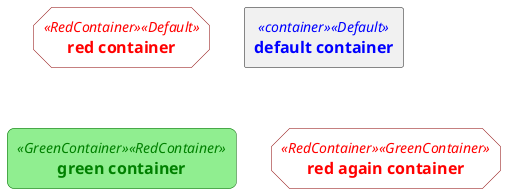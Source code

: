 {
  "sha1": "ob27zj83ilkwxwg87m05wb5746vf00f",
  "insertion": {
    "when": "2024-06-04T17:28:39.645Z",
    "url": "https://forum.plantuml.net/15544/stereotype-priorities-changed-compared-implementations",
    "user": "plantuml@gmail.com"
  }
}
@startuml
    skinparam rectangle<<RedContainer>> {
        StereotypeFontColor red
        FontColor red
        BackgroundColor lightred
        BorderColor darkred
        RoundCorner 0
        DiagonalCorner 18
    }

    skinparam rectangle<<Default>> {
        StereotypeFontColor blue
        FontColor blue
    }

    skinparam rectangle<<GreenContainer>> {
        StereotypeFontColor green
        FontColor green
        BackgroundColor lightgreen
        BorderColor darkgreen
        RoundCorner 15
        DiagonalCorner 0
    }

    rectangle "==red container" <<RedContainer>><<Default>> as rC
    rectangle "==default container" <<container>><<Default>> as r
    rectangle "==green container" <<GreenContainer>><<RedContainer>> as gC
    rectangle "==red again container" <<RedContainer>><<GreenContainer>> as rC2
@enduml

